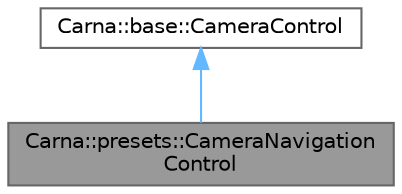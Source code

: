 digraph "Carna::presets::CameraNavigationControl"
{
 // LATEX_PDF_SIZE
  bgcolor="transparent";
  edge [fontname=Helvetica,fontsize=10,labelfontname=Helvetica,labelfontsize=10];
  node [fontname=Helvetica,fontsize=10,shape=box,height=0.2,width=0.4];
  Node1 [id="Node000001",label="Carna::presets::CameraNavigation\lControl",height=0.2,width=0.4,color="gray40", fillcolor="grey60", style="filled", fontcolor="black",tooltip="Implements base::CameraControl, rotates the camera around itself and allows completely free camera mo..."];
  Node2 -> Node1 [id="edge1_Node000001_Node000002",dir="back",color="steelblue1",style="solid",tooltip=" "];
  Node2 [id="Node000002",label="Carna::base::CameraControl",height=0.2,width=0.4,color="gray40", fillcolor="white", style="filled",URL="$classCarna_1_1base_1_1CameraControl.html",tooltip="Defines interface for intuitive Camera control."];
}
